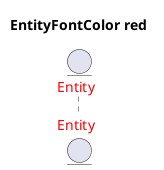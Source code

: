 @startuml
'!include ../../../plantuml-styles/plantuml-ae-skinparam-ex.iuml

skinparam EntityFontColor red

title EntityFontColor red

entity Entity 
@enduml
